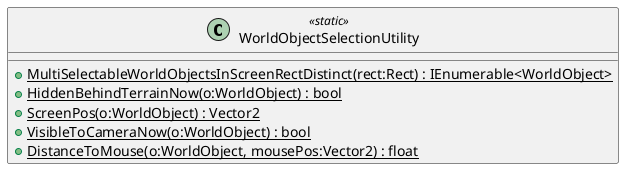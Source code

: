 @startuml
class WorldObjectSelectionUtility <<static>> {
    + {static} MultiSelectableWorldObjectsInScreenRectDistinct(rect:Rect) : IEnumerable<WorldObject>
    + {static} HiddenBehindTerrainNow(o:WorldObject) : bool
    + {static} ScreenPos(o:WorldObject) : Vector2
    + {static} VisibleToCameraNow(o:WorldObject) : bool
    + {static} DistanceToMouse(o:WorldObject, mousePos:Vector2) : float
}
@enduml
